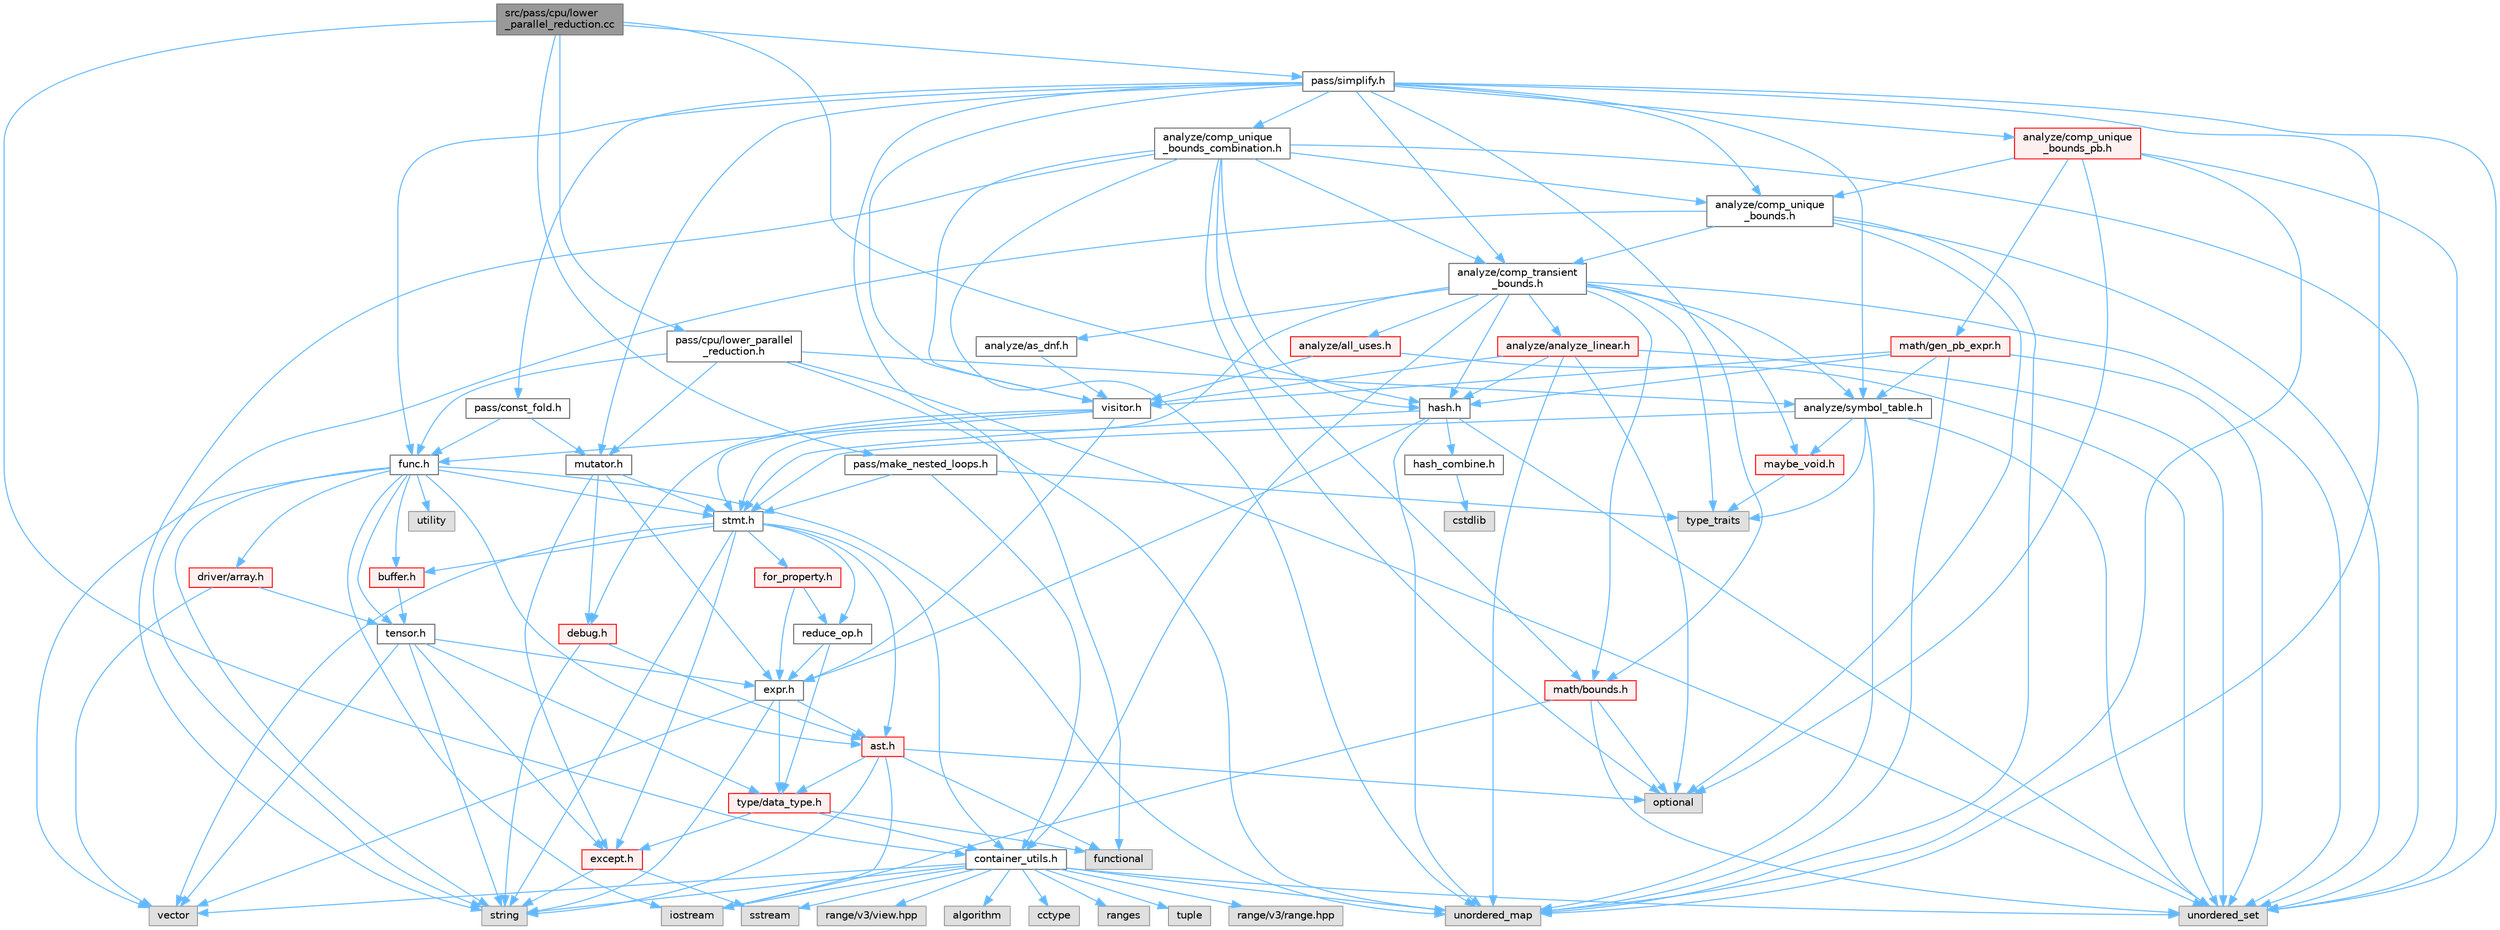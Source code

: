 digraph "src/pass/cpu/lower_parallel_reduction.cc"
{
 // LATEX_PDF_SIZE
  bgcolor="transparent";
  edge [fontname=Helvetica,fontsize=10,labelfontname=Helvetica,labelfontsize=10];
  node [fontname=Helvetica,fontsize=10,shape=box,height=0.2,width=0.4];
  Node1 [label="src/pass/cpu/lower\l_parallel_reduction.cc",height=0.2,width=0.4,color="gray40", fillcolor="grey60", style="filled", fontcolor="black",tooltip=" "];
  Node1 -> Node2 [color="steelblue1",style="solid"];
  Node2 [label="container_utils.h",height=0.2,width=0.4,color="grey40", fillcolor="white", style="filled",URL="$container__utils_8h.html",tooltip=" "];
  Node2 -> Node3 [color="steelblue1",style="solid"];
  Node3 [label="algorithm",height=0.2,width=0.4,color="grey60", fillcolor="#E0E0E0", style="filled",tooltip=" "];
  Node2 -> Node4 [color="steelblue1",style="solid"];
  Node4 [label="cctype",height=0.2,width=0.4,color="grey60", fillcolor="#E0E0E0", style="filled",tooltip=" "];
  Node2 -> Node5 [color="steelblue1",style="solid"];
  Node5 [label="iostream",height=0.2,width=0.4,color="grey60", fillcolor="#E0E0E0", style="filled",tooltip=" "];
  Node2 -> Node6 [color="steelblue1",style="solid"];
  Node6 [label="ranges",height=0.2,width=0.4,color="grey60", fillcolor="#E0E0E0", style="filled",tooltip=" "];
  Node2 -> Node7 [color="steelblue1",style="solid"];
  Node7 [label="sstream",height=0.2,width=0.4,color="grey60", fillcolor="#E0E0E0", style="filled",tooltip=" "];
  Node2 -> Node8 [color="steelblue1",style="solid"];
  Node8 [label="string",height=0.2,width=0.4,color="grey60", fillcolor="#E0E0E0", style="filled",tooltip=" "];
  Node2 -> Node9 [color="steelblue1",style="solid"];
  Node9 [label="tuple",height=0.2,width=0.4,color="grey60", fillcolor="#E0E0E0", style="filled",tooltip=" "];
  Node2 -> Node10 [color="steelblue1",style="solid"];
  Node10 [label="unordered_map",height=0.2,width=0.4,color="grey60", fillcolor="#E0E0E0", style="filled",tooltip=" "];
  Node2 -> Node11 [color="steelblue1",style="solid"];
  Node11 [label="unordered_set",height=0.2,width=0.4,color="grey60", fillcolor="#E0E0E0", style="filled",tooltip=" "];
  Node2 -> Node12 [color="steelblue1",style="solid"];
  Node12 [label="vector",height=0.2,width=0.4,color="grey60", fillcolor="#E0E0E0", style="filled",tooltip=" "];
  Node2 -> Node13 [color="steelblue1",style="solid"];
  Node13 [label="range/v3/range.hpp",height=0.2,width=0.4,color="grey60", fillcolor="#E0E0E0", style="filled",tooltip=" "];
  Node2 -> Node14 [color="steelblue1",style="solid"];
  Node14 [label="range/v3/view.hpp",height=0.2,width=0.4,color="grey60", fillcolor="#E0E0E0", style="filled",tooltip=" "];
  Node1 -> Node15 [color="steelblue1",style="solid"];
  Node15 [label="hash.h",height=0.2,width=0.4,color="grey40", fillcolor="white", style="filled",URL="$hash_8h.html",tooltip=" "];
  Node15 -> Node10 [color="steelblue1",style="solid"];
  Node15 -> Node11 [color="steelblue1",style="solid"];
  Node15 -> Node16 [color="steelblue1",style="solid"];
  Node16 [label="expr.h",height=0.2,width=0.4,color="grey40", fillcolor="white", style="filled",URL="$expr_8h.html",tooltip=" "];
  Node16 -> Node8 [color="steelblue1",style="solid"];
  Node16 -> Node12 [color="steelblue1",style="solid"];
  Node16 -> Node17 [color="steelblue1",style="solid"];
  Node17 [label="ast.h",height=0.2,width=0.4,color="red", fillcolor="#FFF0F0", style="filled",URL="$ast_8h.html",tooltip=" "];
  Node17 -> Node19 [color="steelblue1",style="solid"];
  Node19 [label="functional",height=0.2,width=0.4,color="grey60", fillcolor="#E0E0E0", style="filled",tooltip=" "];
  Node17 -> Node5 [color="steelblue1",style="solid"];
  Node17 -> Node20 [color="steelblue1",style="solid"];
  Node20 [label="optional",height=0.2,width=0.4,color="grey60", fillcolor="#E0E0E0", style="filled",tooltip=" "];
  Node17 -> Node8 [color="steelblue1",style="solid"];
  Node17 -> Node36 [color="steelblue1",style="solid"];
  Node36 [label="type/data_type.h",height=0.2,width=0.4,color="red", fillcolor="#FFF0F0", style="filled",URL="$data__type_8h.html",tooltip=" "];
  Node36 -> Node19 [color="steelblue1",style="solid"];
  Node36 -> Node2 [color="steelblue1",style="solid"];
  Node36 -> Node32 [color="steelblue1",style="solid"];
  Node32 [label="except.h",height=0.2,width=0.4,color="red", fillcolor="#FFF0F0", style="filled",URL="$except_8h.html",tooltip=" "];
  Node32 -> Node7 [color="steelblue1",style="solid"];
  Node32 -> Node8 [color="steelblue1",style="solid"];
  Node16 -> Node36 [color="steelblue1",style="solid"];
  Node15 -> Node38 [color="steelblue1",style="solid"];
  Node38 [label="hash_combine.h",height=0.2,width=0.4,color="grey40", fillcolor="white", style="filled",URL="$hash__combine_8h.html",tooltip=" "];
  Node38 -> Node31 [color="steelblue1",style="solid"];
  Node31 [label="cstdlib",height=0.2,width=0.4,color="grey60", fillcolor="#E0E0E0", style="filled",tooltip=" "];
  Node15 -> Node39 [color="steelblue1",style="solid"];
  Node39 [label="stmt.h",height=0.2,width=0.4,color="grey40", fillcolor="white", style="filled",URL="$stmt_8h.html",tooltip=" "];
  Node39 -> Node8 [color="steelblue1",style="solid"];
  Node39 -> Node12 [color="steelblue1",style="solid"];
  Node39 -> Node17 [color="steelblue1",style="solid"];
  Node39 -> Node40 [color="steelblue1",style="solid"];
  Node40 [label="buffer.h",height=0.2,width=0.4,color="red", fillcolor="#FFF0F0", style="filled",URL="$buffer_8h.html",tooltip=" "];
  Node40 -> Node41 [color="steelblue1",style="solid"];
  Node41 [label="tensor.h",height=0.2,width=0.4,color="grey40", fillcolor="white", style="filled",URL="$tensor_8h.html",tooltip=" "];
  Node41 -> Node8 [color="steelblue1",style="solid"];
  Node41 -> Node12 [color="steelblue1",style="solid"];
  Node41 -> Node32 [color="steelblue1",style="solid"];
  Node41 -> Node16 [color="steelblue1",style="solid"];
  Node41 -> Node36 [color="steelblue1",style="solid"];
  Node39 -> Node2 [color="steelblue1",style="solid"];
  Node39 -> Node32 [color="steelblue1",style="solid"];
  Node39 -> Node44 [color="steelblue1",style="solid"];
  Node44 [label="for_property.h",height=0.2,width=0.4,color="red", fillcolor="#FFF0F0", style="filled",URL="$for__property_8h.html",tooltip=" "];
  Node44 -> Node16 [color="steelblue1",style="solid"];
  Node44 -> Node47 [color="steelblue1",style="solid"];
  Node47 [label="reduce_op.h",height=0.2,width=0.4,color="grey40", fillcolor="white", style="filled",URL="$reduce__op_8h.html",tooltip=" "];
  Node47 -> Node16 [color="steelblue1",style="solid"];
  Node47 -> Node36 [color="steelblue1",style="solid"];
  Node39 -> Node47 [color="steelblue1",style="solid"];
  Node1 -> Node48 [color="steelblue1",style="solid"];
  Node48 [label="pass/cpu/lower_parallel\l_reduction.h",height=0.2,width=0.4,color="grey40", fillcolor="white", style="filled",URL="$cpu_2lower__parallel__reduction_8h.html",tooltip=" "];
  Node48 -> Node10 [color="steelblue1",style="solid"];
  Node48 -> Node11 [color="steelblue1",style="solid"];
  Node48 -> Node49 [color="steelblue1",style="solid"];
  Node49 [label="analyze/symbol_table.h",height=0.2,width=0.4,color="grey40", fillcolor="white", style="filled",URL="$symbol__table_8h.html",tooltip=" "];
  Node49 -> Node28 [color="steelblue1",style="solid"];
  Node28 [label="type_traits",height=0.2,width=0.4,color="grey60", fillcolor="#E0E0E0", style="filled",tooltip=" "];
  Node49 -> Node10 [color="steelblue1",style="solid"];
  Node49 -> Node11 [color="steelblue1",style="solid"];
  Node49 -> Node50 [color="steelblue1",style="solid"];
  Node50 [label="maybe_void.h",height=0.2,width=0.4,color="red", fillcolor="#FFF0F0", style="filled",URL="$maybe__void_8h.html",tooltip=" "];
  Node50 -> Node28 [color="steelblue1",style="solid"];
  Node49 -> Node39 [color="steelblue1",style="solid"];
  Node48 -> Node51 [color="steelblue1",style="solid"];
  Node51 [label="func.h",height=0.2,width=0.4,color="grey40", fillcolor="white", style="filled",URL="$func_8h.html",tooltip=" "];
  Node51 -> Node5 [color="steelblue1",style="solid"];
  Node51 -> Node8 [color="steelblue1",style="solid"];
  Node51 -> Node10 [color="steelblue1",style="solid"];
  Node51 -> Node52 [color="steelblue1",style="solid"];
  Node52 [label="utility",height=0.2,width=0.4,color="grey60", fillcolor="#E0E0E0", style="filled",tooltip=" "];
  Node51 -> Node12 [color="steelblue1",style="solid"];
  Node51 -> Node17 [color="steelblue1",style="solid"];
  Node51 -> Node40 [color="steelblue1",style="solid"];
  Node51 -> Node53 [color="steelblue1",style="solid"];
  Node53 [label="driver/array.h",height=0.2,width=0.4,color="red", fillcolor="#FFF0F0", style="filled",URL="$array_8h.html",tooltip=" "];
  Node53 -> Node12 [color="steelblue1",style="solid"];
  Node53 -> Node41 [color="steelblue1",style="solid"];
  Node51 -> Node39 [color="steelblue1",style="solid"];
  Node51 -> Node41 [color="steelblue1",style="solid"];
  Node48 -> Node57 [color="steelblue1",style="solid"];
  Node57 [label="mutator.h",height=0.2,width=0.4,color="grey40", fillcolor="white", style="filled",URL="$mutator_8h.html",tooltip=" "];
  Node57 -> Node58 [color="steelblue1",style="solid"];
  Node58 [label="debug.h",height=0.2,width=0.4,color="red", fillcolor="#FFF0F0", style="filled",URL="$debug_8h.html",tooltip=" "];
  Node58 -> Node8 [color="steelblue1",style="solid"];
  Node58 -> Node17 [color="steelblue1",style="solid"];
  Node57 -> Node32 [color="steelblue1",style="solid"];
  Node57 -> Node16 [color="steelblue1",style="solid"];
  Node57 -> Node39 [color="steelblue1",style="solid"];
  Node1 -> Node62 [color="steelblue1",style="solid"];
  Node62 [label="pass/make_nested_loops.h",height=0.2,width=0.4,color="grey40", fillcolor="white", style="filled",URL="$make__nested__loops_8h.html",tooltip=" "];
  Node62 -> Node28 [color="steelblue1",style="solid"];
  Node62 -> Node2 [color="steelblue1",style="solid"];
  Node62 -> Node39 [color="steelblue1",style="solid"];
  Node1 -> Node63 [color="steelblue1",style="solid"];
  Node63 [label="pass/simplify.h",height=0.2,width=0.4,color="grey40", fillcolor="white", style="filled",URL="$simplify_8h.html",tooltip=" "];
  Node63 -> Node19 [color="steelblue1",style="solid"];
  Node63 -> Node10 [color="steelblue1",style="solid"];
  Node63 -> Node11 [color="steelblue1",style="solid"];
  Node63 -> Node64 [color="steelblue1",style="solid"];
  Node64 [label="analyze/comp_transient\l_bounds.h",height=0.2,width=0.4,color="grey40", fillcolor="white", style="filled",URL="$comp__transient__bounds_8h.html",tooltip=" "];
  Node64 -> Node28 [color="steelblue1",style="solid"];
  Node64 -> Node11 [color="steelblue1",style="solid"];
  Node64 -> Node65 [color="steelblue1",style="solid"];
  Node65 [label="analyze/all_uses.h",height=0.2,width=0.4,color="red", fillcolor="#FFF0F0", style="filled",URL="$all__uses_8h.html",tooltip=" "];
  Node65 -> Node11 [color="steelblue1",style="solid"];
  Node65 -> Node68 [color="steelblue1",style="solid"];
  Node68 [label="visitor.h",height=0.2,width=0.4,color="grey40", fillcolor="white", style="filled",URL="$visitor_8h.html",tooltip=" "];
  Node68 -> Node58 [color="steelblue1",style="solid"];
  Node68 -> Node16 [color="steelblue1",style="solid"];
  Node68 -> Node51 [color="steelblue1",style="solid"];
  Node68 -> Node39 [color="steelblue1",style="solid"];
  Node64 -> Node69 [color="steelblue1",style="solid"];
  Node69 [label="analyze/analyze_linear.h",height=0.2,width=0.4,color="red", fillcolor="#FFF0F0", style="filled",URL="$analyze__linear_8h.html",tooltip=" "];
  Node69 -> Node20 [color="steelblue1",style="solid"];
  Node69 -> Node10 [color="steelblue1",style="solid"];
  Node69 -> Node11 [color="steelblue1",style="solid"];
  Node69 -> Node15 [color="steelblue1",style="solid"];
  Node69 -> Node68 [color="steelblue1",style="solid"];
  Node64 -> Node71 [color="steelblue1",style="solid"];
  Node71 [label="analyze/as_dnf.h",height=0.2,width=0.4,color="grey40", fillcolor="white", style="filled",URL="$as__dnf_8h.html",tooltip=" "];
  Node71 -> Node68 [color="steelblue1",style="solid"];
  Node64 -> Node49 [color="steelblue1",style="solid"];
  Node64 -> Node2 [color="steelblue1",style="solid"];
  Node64 -> Node15 [color="steelblue1",style="solid"];
  Node64 -> Node72 [color="steelblue1",style="solid"];
  Node72 [label="math/bounds.h",height=0.2,width=0.4,color="red", fillcolor="#FFF0F0", style="filled",URL="$bounds_8h.html",tooltip=" "];
  Node72 -> Node5 [color="steelblue1",style="solid"];
  Node72 -> Node20 [color="steelblue1",style="solid"];
  Node72 -> Node11 [color="steelblue1",style="solid"];
  Node64 -> Node50 [color="steelblue1",style="solid"];
  Node64 -> Node39 [color="steelblue1",style="solid"];
  Node63 -> Node75 [color="steelblue1",style="solid"];
  Node75 [label="analyze/comp_unique\l_bounds.h",height=0.2,width=0.4,color="grey40", fillcolor="white", style="filled",URL="$comp__unique__bounds_8h.html",tooltip=" "];
  Node75 -> Node20 [color="steelblue1",style="solid"];
  Node75 -> Node8 [color="steelblue1",style="solid"];
  Node75 -> Node10 [color="steelblue1",style="solid"];
  Node75 -> Node11 [color="steelblue1",style="solid"];
  Node75 -> Node64 [color="steelblue1",style="solid"];
  Node63 -> Node76 [color="steelblue1",style="solid"];
  Node76 [label="analyze/comp_unique\l_bounds_combination.h",height=0.2,width=0.4,color="grey40", fillcolor="white", style="filled",URL="$comp__unique__bounds__combination_8h.html",tooltip=" "];
  Node76 -> Node20 [color="steelblue1",style="solid"];
  Node76 -> Node8 [color="steelblue1",style="solid"];
  Node76 -> Node10 [color="steelblue1",style="solid"];
  Node76 -> Node11 [color="steelblue1",style="solid"];
  Node76 -> Node64 [color="steelblue1",style="solid"];
  Node76 -> Node75 [color="steelblue1",style="solid"];
  Node76 -> Node15 [color="steelblue1",style="solid"];
  Node76 -> Node72 [color="steelblue1",style="solid"];
  Node76 -> Node68 [color="steelblue1",style="solid"];
  Node63 -> Node77 [color="steelblue1",style="solid"];
  Node77 [label="analyze/comp_unique\l_bounds_pb.h",height=0.2,width=0.4,color="red", fillcolor="#FFF0F0", style="filled",URL="$comp__unique__bounds__pb_8h.html",tooltip=" "];
  Node77 -> Node20 [color="steelblue1",style="solid"];
  Node77 -> Node10 [color="steelblue1",style="solid"];
  Node77 -> Node11 [color="steelblue1",style="solid"];
  Node77 -> Node75 [color="steelblue1",style="solid"];
  Node77 -> Node78 [color="steelblue1",style="solid"];
  Node78 [label="math/gen_pb_expr.h",height=0.2,width=0.4,color="red", fillcolor="#FFF0F0", style="filled",URL="$gen__pb__expr_8h.html",tooltip=" "];
  Node78 -> Node10 [color="steelblue1",style="solid"];
  Node78 -> Node11 [color="steelblue1",style="solid"];
  Node78 -> Node49 [color="steelblue1",style="solid"];
  Node78 -> Node15 [color="steelblue1",style="solid"];
  Node78 -> Node68 [color="steelblue1",style="solid"];
  Node63 -> Node49 [color="steelblue1",style="solid"];
  Node63 -> Node51 [color="steelblue1",style="solid"];
  Node63 -> Node72 [color="steelblue1",style="solid"];
  Node63 -> Node57 [color="steelblue1",style="solid"];
  Node63 -> Node96 [color="steelblue1",style="solid"];
  Node96 [label="pass/const_fold.h",height=0.2,width=0.4,color="grey40", fillcolor="white", style="filled",URL="$const__fold_8h.html",tooltip=" "];
  Node96 -> Node51 [color="steelblue1",style="solid"];
  Node96 -> Node57 [color="steelblue1",style="solid"];
  Node63 -> Node68 [color="steelblue1",style="solid"];
}
